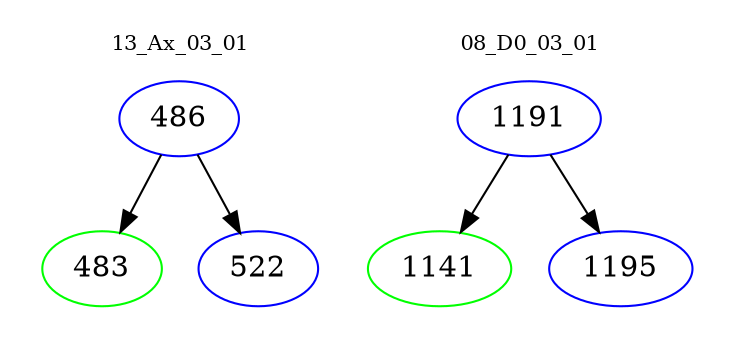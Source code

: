 digraph{
subgraph cluster_0 {
color = white
label = "13_Ax_03_01";
fontsize=10;
T0_486 [label="486", color="blue"]
T0_486 -> T0_483 [color="black"]
T0_483 [label="483", color="green"]
T0_486 -> T0_522 [color="black"]
T0_522 [label="522", color="blue"]
}
subgraph cluster_1 {
color = white
label = "08_D0_03_01";
fontsize=10;
T1_1191 [label="1191", color="blue"]
T1_1191 -> T1_1141 [color="black"]
T1_1141 [label="1141", color="green"]
T1_1191 -> T1_1195 [color="black"]
T1_1195 [label="1195", color="blue"]
}
}
